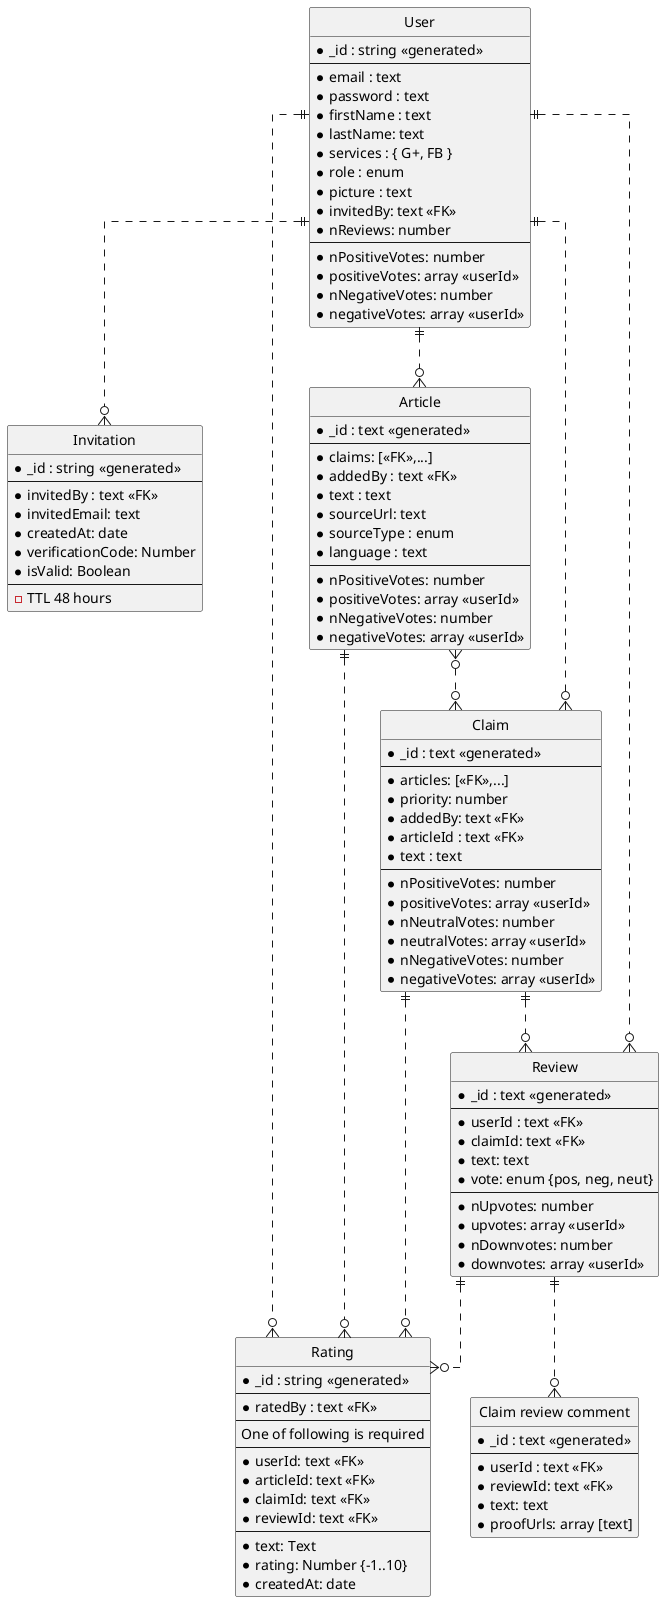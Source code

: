 @startuml
' hide the spot
hide circle

' avoid problems with angled crows feet
skinparam linetype ortho

entity "User" as user {
  *_id : string <<generated>>
  --
  *email : text
  *password : text
  *firstName : text
  *lastName: text
  *services : { G+, FB }
  *role : enum
  *picture : text
  *invitedBy: text <<FK>>
  *nReviews: number
  --
  *nPositiveVotes: number
  *positiveVotes: array <<userId>>
  *nNegativeVotes: number
  *negativeVotes: array <<userId>>
}

entity "Invitation" as inv {
  *_id : string <<generated>>
  --
  *invitedBy : text <<FK>>
  *invitedEmail: text
  *createdAt: date
  *verificationCode: Number
  *isValid: Boolean
  --
  - TTL 48 hours
}

entity "Rating" as rating {
  *_id : string <<generated>>
  --
  *ratedBy : text <<FK>>
  --
  One of following is required
  --
  *userId: text <<FK>>
  *articleId: text <<FK>>
  *claimId: text <<FK>>
  *reviewId: text <<FK>>
  --
  *text: Text
  *rating: Number {-1..10}
  *createdAt: date
}

entity "Article" as article {
  *_id : text <<generated>>
  --
  *claims: [<<FK>>,...]
  *addedBy : text <<FK>>
  *text : text
  *sourceUrl: text
  *sourceType : enum
  *language : text
  --
  *nPositiveVotes: number
  *positiveVotes: array <<userId>>
  *nNegativeVotes: number
  *negativeVotes: array <<userId>>
}

entity "Claim" as claim {
  *_id : text <<generated>>
  --
  *articles: [<<FK>>,...]
  *priority: number
  *addedBy: text <<FK>>
  *articleId : text <<FK>>
  *text : text
  --
  *nPositiveVotes: number
  *positiveVotes: array <<userId>>
  *nNeutralVotes: number
  *neutralVotes: array <<userId>>
  *nNegativeVotes: number
  *negativeVotes: array <<userId>>
}

entity "Review" as review {
  *_id : text <<generated>>
  --
  *userId : text <<FK>>
  *claimId: text <<FK>>
  *text: text
  *vote: enum {pos, neg, neut}
  --
  *nUpvotes: number
  *upvotes: array <<userId>>
  *nDownvotes: number
  *downvotes: array <<userId>>
}

entity "Claim review comment" as claimReviewComment {
  *_id : text <<generated>>
  --
  *userId : text <<FK>>
  *reviewId: text <<FK>>
  *text: text
  *proofUrls: array [text] 
}

user ||..o{ article
user ||..o{ inv
article }o..o{ claim
article ||..o{ rating
user ||..o{ review
user ||..o{ rating
claim ||..o{ review
claim }o..|| user
claim ||..o{ rating
review ||..o{ claimReviewComment
review ||..o{ rating
@enduml